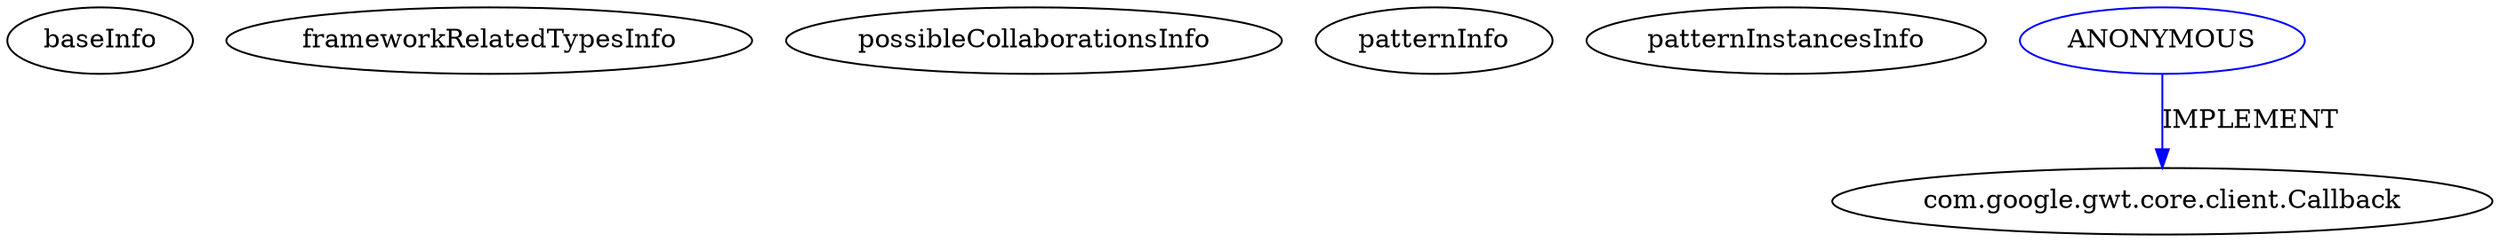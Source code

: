 digraph {
baseInfo[graphId=1225,category="pattern",isAnonymous=false,possibleRelation=false]
frameworkRelatedTypesInfo[]
possibleCollaborationsInfo[]
patternInfo[frequency=2.0,patternRootClient=null]
patternInstancesInfo[0="Cauac-GXTProject~/Cauac-GXTProject/GXTProject-master/src/main/java/gxtproject/client/Main.java~void load(main.java.gxtproject.client.Main.PhotoLoadConfig,com.google.gwt.core.client.Callback)~78",1="Cauac-GXTProject~/Cauac-GXTProject/GXTProject-master/src/main/java/gxtproject/client/Main.java~Main~77"]
1[label="com.google.gwt.core.client.Callback",vertexType="FRAMEWORK_INTERFACE_TYPE",isFrameworkType=false]
13[label="ANONYMOUS",vertexType="REFERENCE_ANONYMOUS_DECLARATION",isFrameworkType=false,color=blue]
13->1[label="IMPLEMENT",color=blue]
}
